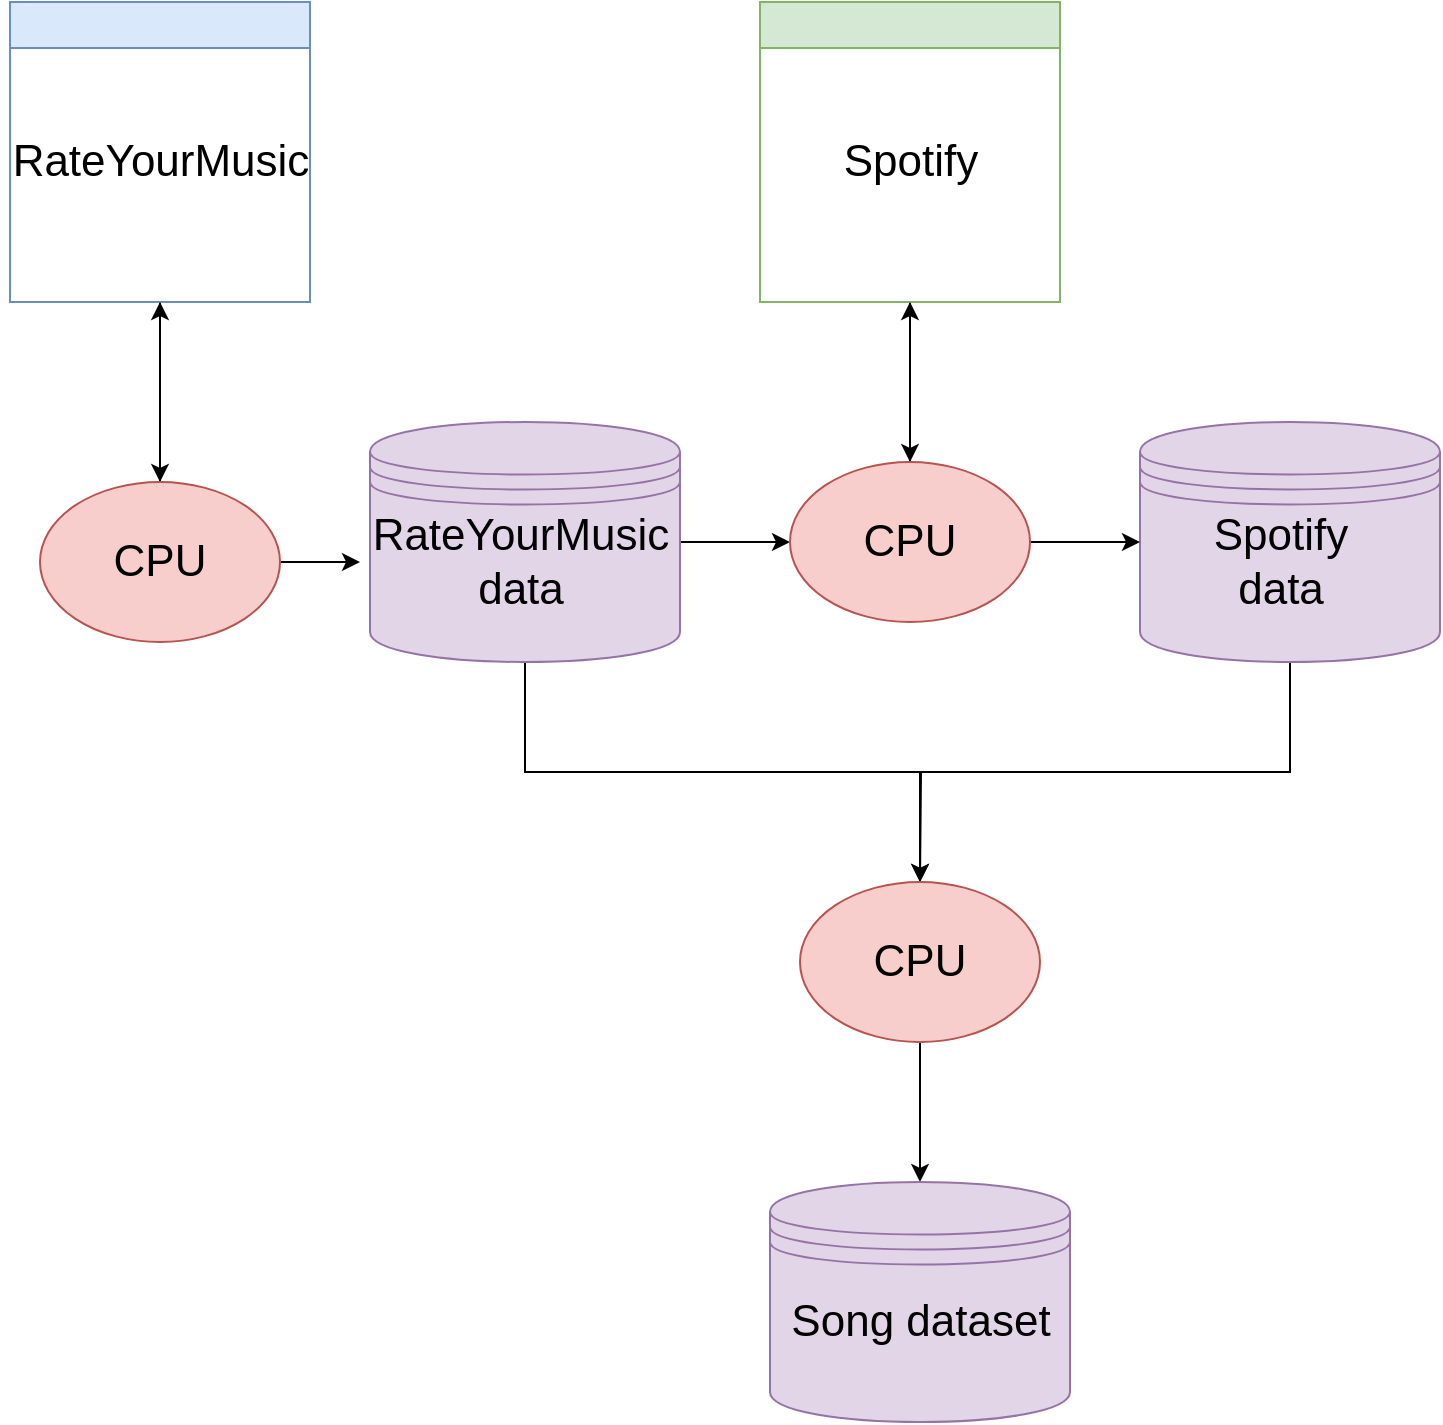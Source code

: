<mxfile version="17.5.0" type="device"><diagram id="uUsXXgvn8ScjPWtcHirL" name="Page-1"><mxGraphModel dx="1901" dy="1100" grid="1" gridSize="10" guides="1" tooltips="1" connect="1" arrows="1" fold="1" page="1" pageScale="1" pageWidth="850" pageHeight="1100" math="0" shadow="0"><root><mxCell id="0"/><mxCell id="1" parent="0"/><mxCell id="4ub8CcyLS13jCzlv1SgQ-28" style="edgeStyle=orthogonalEdgeStyle;rounded=0;orthogonalLoop=1;jettySize=auto;html=1;exitX=0.5;exitY=1;exitDx=0;exitDy=0;entryX=0.5;entryY=0;entryDx=0;entryDy=0;fontSize=22;" edge="1" parent="1" source="4ub8CcyLS13jCzlv1SgQ-8" target="4ub8CcyLS13jCzlv1SgQ-12"><mxGeometry relative="1" as="geometry"/></mxCell><mxCell id="4ub8CcyLS13jCzlv1SgQ-8" value="" style="swimlane;fillColor=#dae8fc;strokeColor=#6c8ebf;" vertex="1" parent="1"><mxGeometry x="115" y="10" width="150" height="150" as="geometry"/></mxCell><mxCell id="4ub8CcyLS13jCzlv1SgQ-9" value="&lt;font style=&quot;font-size: 22px&quot;&gt;RateYourMusic&lt;/font&gt;" style="text;html=1;align=center;verticalAlign=middle;resizable=0;points=[];autosize=1;strokeColor=none;fillColor=none;" vertex="1" parent="4ub8CcyLS13jCzlv1SgQ-8"><mxGeometry x="-5" y="70" width="160" height="20" as="geometry"/></mxCell><mxCell id="4ub8CcyLS13jCzlv1SgQ-29" style="edgeStyle=orthogonalEdgeStyle;rounded=0;orthogonalLoop=1;jettySize=auto;html=1;exitX=0.5;exitY=1;exitDx=0;exitDy=0;entryX=0.5;entryY=0;entryDx=0;entryDy=0;fontSize=22;" edge="1" parent="1" source="4ub8CcyLS13jCzlv1SgQ-10" target="4ub8CcyLS13jCzlv1SgQ-17"><mxGeometry relative="1" as="geometry"/></mxCell><mxCell id="4ub8CcyLS13jCzlv1SgQ-10" value="" style="swimlane;fillColor=#d5e8d4;strokeColor=#82b366;" vertex="1" parent="1"><mxGeometry x="490" y="10" width="150" height="150" as="geometry"/></mxCell><mxCell id="4ub8CcyLS13jCzlv1SgQ-11" value="&lt;font style=&quot;font-size: 22px&quot;&gt;Spotify&lt;/font&gt;" style="text;html=1;align=center;verticalAlign=middle;resizable=0;points=[];autosize=1;strokeColor=none;fillColor=none;" vertex="1" parent="4ub8CcyLS13jCzlv1SgQ-10"><mxGeometry x="35" y="70" width="80" height="20" as="geometry"/></mxCell><mxCell id="4ub8CcyLS13jCzlv1SgQ-20" style="edgeStyle=orthogonalEdgeStyle;rounded=0;orthogonalLoop=1;jettySize=auto;html=1;exitX=1;exitY=0.5;exitDx=0;exitDy=0;fontSize=22;" edge="1" parent="1" source="4ub8CcyLS13jCzlv1SgQ-12" target="4ub8CcyLS13jCzlv1SgQ-14"><mxGeometry relative="1" as="geometry"/></mxCell><mxCell id="4ub8CcyLS13jCzlv1SgQ-27" style="edgeStyle=orthogonalEdgeStyle;rounded=0;orthogonalLoop=1;jettySize=auto;html=1;exitX=0.5;exitY=0;exitDx=0;exitDy=0;entryX=0.5;entryY=1;entryDx=0;entryDy=0;fontSize=22;" edge="1" parent="1" source="4ub8CcyLS13jCzlv1SgQ-12" target="4ub8CcyLS13jCzlv1SgQ-8"><mxGeometry relative="1" as="geometry"/></mxCell><mxCell id="4ub8CcyLS13jCzlv1SgQ-12" value="CPU" style="ellipse;whiteSpace=wrap;html=1;fontSize=22;fillColor=#f8cecc;strokeColor=#b85450;" vertex="1" parent="1"><mxGeometry x="130" y="250" width="120" height="80" as="geometry"/></mxCell><mxCell id="4ub8CcyLS13jCzlv1SgQ-21" value="" style="edgeStyle=orthogonalEdgeStyle;rounded=0;orthogonalLoop=1;jettySize=auto;html=1;fontSize=22;" edge="1" parent="1" source="4ub8CcyLS13jCzlv1SgQ-13" target="4ub8CcyLS13jCzlv1SgQ-17"><mxGeometry relative="1" as="geometry"/></mxCell><mxCell id="4ub8CcyLS13jCzlv1SgQ-25" style="edgeStyle=orthogonalEdgeStyle;rounded=0;orthogonalLoop=1;jettySize=auto;html=1;exitX=0.5;exitY=1;exitDx=0;exitDy=0;fontSize=22;" edge="1" parent="1" source="4ub8CcyLS13jCzlv1SgQ-13" target="4ub8CcyLS13jCzlv1SgQ-19"><mxGeometry relative="1" as="geometry"/></mxCell><mxCell id="4ub8CcyLS13jCzlv1SgQ-13" value="" style="shape=datastore;whiteSpace=wrap;html=1;fontSize=22;fillColor=#e1d5e7;strokeColor=#9673a6;" vertex="1" parent="1"><mxGeometry x="295" y="220" width="155" height="120" as="geometry"/></mxCell><mxCell id="4ub8CcyLS13jCzlv1SgQ-14" value="&lt;font style=&quot;font-size: 22px&quot;&gt;RateYourMusic&lt;br&gt;data&lt;br&gt;&lt;/font&gt;" style="text;html=1;align=center;verticalAlign=middle;resizable=0;points=[];autosize=1;strokeColor=none;fillColor=none;" vertex="1" parent="1"><mxGeometry x="290" y="270" width="160" height="40" as="geometry"/></mxCell><mxCell id="4ub8CcyLS13jCzlv1SgQ-26" style="edgeStyle=orthogonalEdgeStyle;rounded=0;orthogonalLoop=1;jettySize=auto;html=1;exitX=0.5;exitY=1;exitDx=0;exitDy=0;fontSize=22;" edge="1" parent="1" source="4ub8CcyLS13jCzlv1SgQ-15"><mxGeometry relative="1" as="geometry"><mxPoint x="570" y="450" as="targetPoint"/></mxGeometry></mxCell><mxCell id="4ub8CcyLS13jCzlv1SgQ-15" value="" style="shape=datastore;whiteSpace=wrap;html=1;fontSize=22;fillColor=#e1d5e7;strokeColor=#9673a6;" vertex="1" parent="1"><mxGeometry x="680" y="220" width="150" height="120" as="geometry"/></mxCell><mxCell id="4ub8CcyLS13jCzlv1SgQ-16" value="&lt;font style=&quot;font-size: 22px&quot;&gt;Spotify&lt;br&gt;data&lt;br&gt;&lt;/font&gt;" style="text;html=1;align=center;verticalAlign=middle;resizable=0;points=[];autosize=1;strokeColor=none;fillColor=none;" vertex="1" parent="1"><mxGeometry x="710" y="270" width="80" height="40" as="geometry"/></mxCell><mxCell id="4ub8CcyLS13jCzlv1SgQ-24" style="edgeStyle=orthogonalEdgeStyle;rounded=0;orthogonalLoop=1;jettySize=auto;html=1;exitX=1;exitY=0.5;exitDx=0;exitDy=0;entryX=0;entryY=0.5;entryDx=0;entryDy=0;fontSize=22;" edge="1" parent="1" source="4ub8CcyLS13jCzlv1SgQ-17" target="4ub8CcyLS13jCzlv1SgQ-15"><mxGeometry relative="1" as="geometry"/></mxCell><mxCell id="4ub8CcyLS13jCzlv1SgQ-33" style="edgeStyle=orthogonalEdgeStyle;rounded=0;orthogonalLoop=1;jettySize=auto;html=1;exitX=0.5;exitY=0;exitDx=0;exitDy=0;entryX=0.5;entryY=1;entryDx=0;entryDy=0;fontSize=22;" edge="1" parent="1" source="4ub8CcyLS13jCzlv1SgQ-17" target="4ub8CcyLS13jCzlv1SgQ-10"><mxGeometry relative="1" as="geometry"/></mxCell><mxCell id="4ub8CcyLS13jCzlv1SgQ-17" value="CPU" style="ellipse;whiteSpace=wrap;html=1;fontSize=22;fillColor=#f8cecc;strokeColor=#b85450;" vertex="1" parent="1"><mxGeometry x="505" y="240" width="120" height="80" as="geometry"/></mxCell><mxCell id="4ub8CcyLS13jCzlv1SgQ-32" style="edgeStyle=orthogonalEdgeStyle;rounded=0;orthogonalLoop=1;jettySize=auto;html=1;exitX=0.5;exitY=1;exitDx=0;exitDy=0;entryX=0.5;entryY=0;entryDx=0;entryDy=0;fontSize=22;" edge="1" parent="1" source="4ub8CcyLS13jCzlv1SgQ-19" target="4ub8CcyLS13jCzlv1SgQ-30"><mxGeometry relative="1" as="geometry"/></mxCell><mxCell id="4ub8CcyLS13jCzlv1SgQ-19" value="CPU" style="ellipse;whiteSpace=wrap;html=1;fontSize=22;fillColor=#f8cecc;strokeColor=#b85450;" vertex="1" parent="1"><mxGeometry x="510" y="450" width="120" height="80" as="geometry"/></mxCell><mxCell id="4ub8CcyLS13jCzlv1SgQ-30" value="" style="shape=datastore;whiteSpace=wrap;html=1;fontSize=22;fillColor=#e1d5e7;strokeColor=#9673a6;" vertex="1" parent="1"><mxGeometry x="495" y="600" width="150" height="120" as="geometry"/></mxCell><mxCell id="4ub8CcyLS13jCzlv1SgQ-31" value="&lt;font style=&quot;font-size: 22px&quot;&gt;Song dataset&lt;br&gt;&lt;/font&gt;" style="text;html=1;align=center;verticalAlign=middle;resizable=0;points=[];autosize=1;strokeColor=none;fillColor=none;" vertex="1" parent="1"><mxGeometry x="495" y="660" width="150" height="20" as="geometry"/></mxCell></root></mxGraphModel></diagram></mxfile>